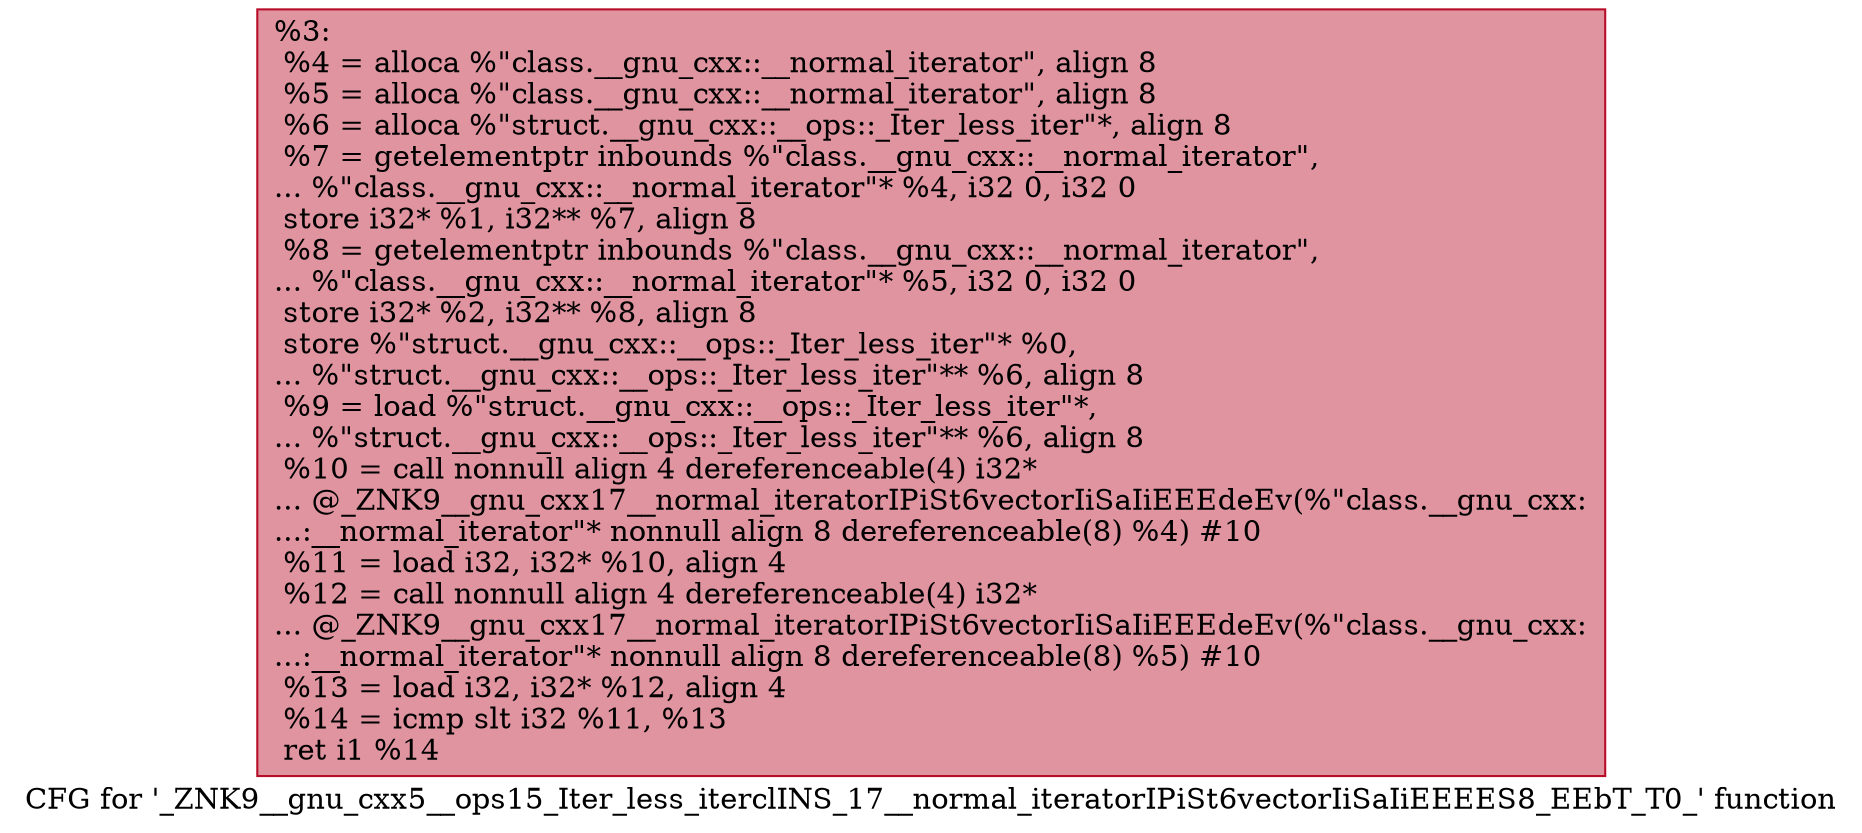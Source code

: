 digraph "CFG for '_ZNK9__gnu_cxx5__ops15_Iter_less_iterclINS_17__normal_iteratorIPiSt6vectorIiSaIiEEEES8_EEbT_T0_' function" {
	label="CFG for '_ZNK9__gnu_cxx5__ops15_Iter_less_iterclINS_17__normal_iteratorIPiSt6vectorIiSaIiEEEES8_EEbT_T0_' function";

	Node0x564834924610 [shape=record,color="#b70d28ff", style=filled, fillcolor="#b70d2870",label="{%3:\l  %4 = alloca %\"class.__gnu_cxx::__normal_iterator\", align 8\l  %5 = alloca %\"class.__gnu_cxx::__normal_iterator\", align 8\l  %6 = alloca %\"struct.__gnu_cxx::__ops::_Iter_less_iter\"*, align 8\l  %7 = getelementptr inbounds %\"class.__gnu_cxx::__normal_iterator\",\l... %\"class.__gnu_cxx::__normal_iterator\"* %4, i32 0, i32 0\l  store i32* %1, i32** %7, align 8\l  %8 = getelementptr inbounds %\"class.__gnu_cxx::__normal_iterator\",\l... %\"class.__gnu_cxx::__normal_iterator\"* %5, i32 0, i32 0\l  store i32* %2, i32** %8, align 8\l  store %\"struct.__gnu_cxx::__ops::_Iter_less_iter\"* %0,\l... %\"struct.__gnu_cxx::__ops::_Iter_less_iter\"** %6, align 8\l  %9 = load %\"struct.__gnu_cxx::__ops::_Iter_less_iter\"*,\l... %\"struct.__gnu_cxx::__ops::_Iter_less_iter\"** %6, align 8\l  %10 = call nonnull align 4 dereferenceable(4) i32*\l... @_ZNK9__gnu_cxx17__normal_iteratorIPiSt6vectorIiSaIiEEEdeEv(%\"class.__gnu_cxx:\l...:__normal_iterator\"* nonnull align 8 dereferenceable(8) %4) #10\l  %11 = load i32, i32* %10, align 4\l  %12 = call nonnull align 4 dereferenceable(4) i32*\l... @_ZNK9__gnu_cxx17__normal_iteratorIPiSt6vectorIiSaIiEEEdeEv(%\"class.__gnu_cxx:\l...:__normal_iterator\"* nonnull align 8 dereferenceable(8) %5) #10\l  %13 = load i32, i32* %12, align 4\l  %14 = icmp slt i32 %11, %13\l  ret i1 %14\l}"];
}
